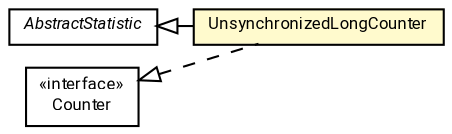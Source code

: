 #!/usr/local/bin/dot
#
# Class diagram 
# Generated by UMLGraph version R5_7_2-60-g0e99a6 (http://www.spinellis.gr/umlgraph/)
#

digraph G {
	graph [fontnames="svg"]
	edge [fontname="Roboto",fontsize=7,labelfontname="Roboto",labelfontsize=7,color="black"];
	node [fontname="Roboto",fontcolor="black",fontsize=8,shape=plaintext,margin=0,width=0,height=0];
	nodesep=0.15;
	ranksep=0.25;
	rankdir=LR;
	// de.lmu.ifi.dbs.elki.logging.statistics.UnsynchronizedLongCounter
	c10572375 [label=<<table title="de.lmu.ifi.dbs.elki.logging.statistics.UnsynchronizedLongCounter" border="0" cellborder="1" cellspacing="0" cellpadding="2" bgcolor="lemonChiffon" href="UnsynchronizedLongCounter.html" target="_parent">
		<tr><td><table border="0" cellspacing="0" cellpadding="1">
		<tr><td align="center" balign="center"> <font face="Roboto">UnsynchronizedLongCounter</font> </td></tr>
		</table></td></tr>
		</table>>, URL="UnsynchronizedLongCounter.html"];
	// de.lmu.ifi.dbs.elki.logging.statistics.AbstractStatistic
	c10572376 [label=<<table title="de.lmu.ifi.dbs.elki.logging.statistics.AbstractStatistic" border="0" cellborder="1" cellspacing="0" cellpadding="2" href="AbstractStatistic.html" target="_parent">
		<tr><td><table border="0" cellspacing="0" cellpadding="1">
		<tr><td align="center" balign="center"> <font face="Roboto"><i>AbstractStatistic</i></font> </td></tr>
		</table></td></tr>
		</table>>, URL="AbstractStatistic.html"];
	// de.lmu.ifi.dbs.elki.logging.statistics.Counter
	c10572383 [label=<<table title="de.lmu.ifi.dbs.elki.logging.statistics.Counter" border="0" cellborder="1" cellspacing="0" cellpadding="2" href="Counter.html" target="_parent">
		<tr><td><table border="0" cellspacing="0" cellpadding="1">
		<tr><td align="center" balign="center"> &#171;interface&#187; </td></tr>
		<tr><td align="center" balign="center"> <font face="Roboto">Counter</font> </td></tr>
		</table></td></tr>
		</table>>, URL="Counter.html"];
	// de.lmu.ifi.dbs.elki.logging.statistics.UnsynchronizedLongCounter extends de.lmu.ifi.dbs.elki.logging.statistics.AbstractStatistic
	c10572376 -> c10572375 [arrowtail=empty,dir=back,weight=10];
	// de.lmu.ifi.dbs.elki.logging.statistics.UnsynchronizedLongCounter implements de.lmu.ifi.dbs.elki.logging.statistics.Counter
	c10572383 -> c10572375 [arrowtail=empty,style=dashed,dir=back,weight=9];
}

